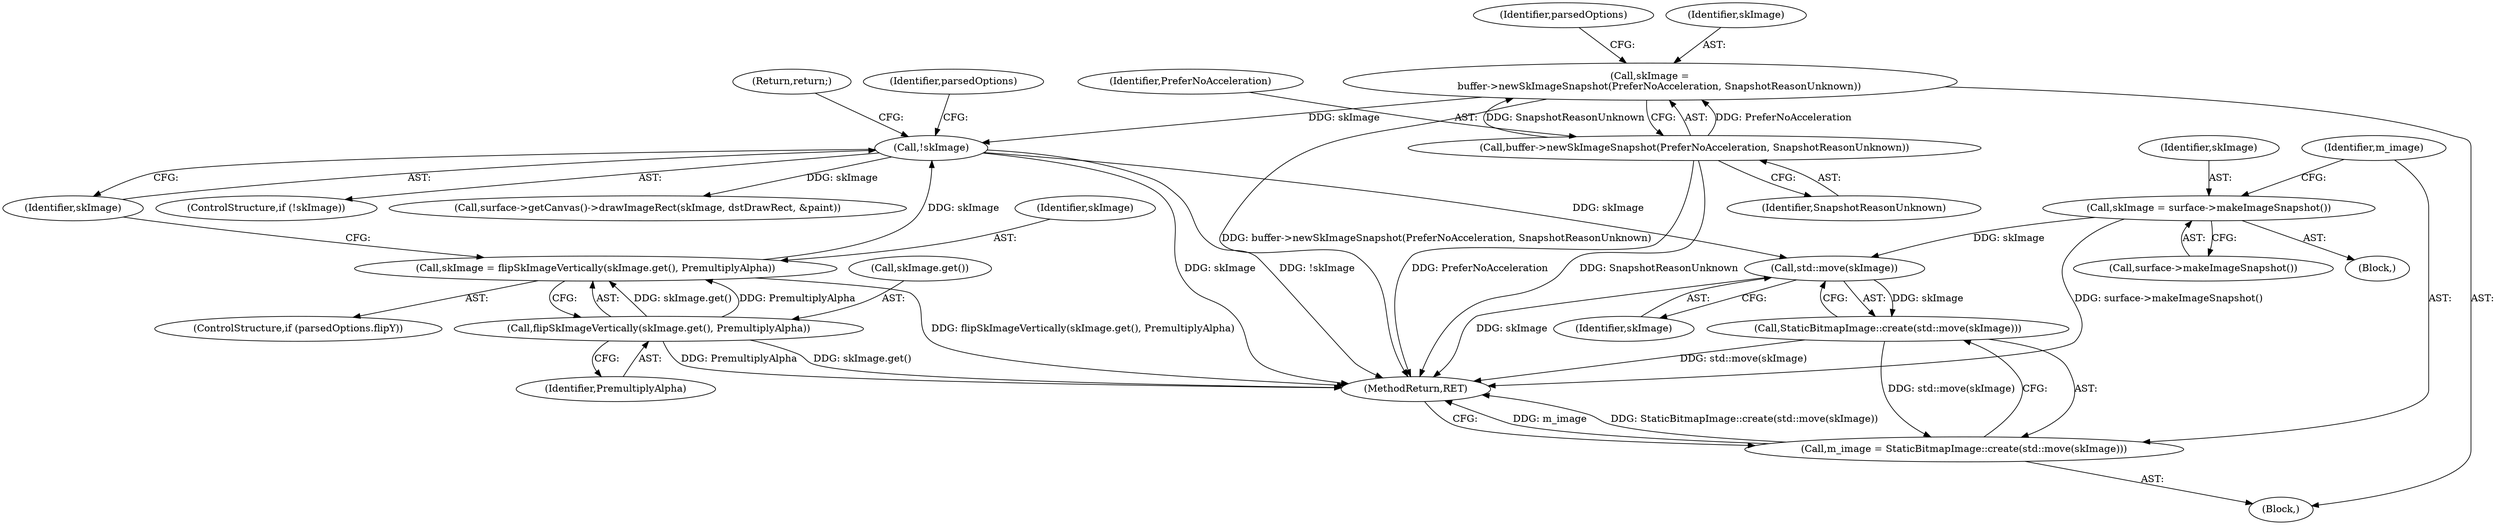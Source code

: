 digraph "0_Chrome_d59a4441697f6253e7dc3f7ae5caad6e5fd2c778@API" {
"1000592" [label="(Call,std::move(skImage))"];
"1000586" [label="(Call,skImage = surface->makeImageSnapshot())"];
"1000544" [label="(Call,!skImage)"];
"1000529" [label="(Call,skImage =\n      buffer->newSkImageSnapshot(PreferNoAcceleration, SnapshotReasonUnknown))"];
"1000531" [label="(Call,buffer->newSkImageSnapshot(PreferNoAcceleration, SnapshotReasonUnknown))"];
"1000538" [label="(Call,skImage = flipSkImageVertically(skImage.get(), PremultiplyAlpha))"];
"1000540" [label="(Call,flipSkImageVertically(skImage.get(), PremultiplyAlpha))"];
"1000591" [label="(Call,StaticBitmapImage::create(std::move(skImage)))"];
"1000589" [label="(Call,m_image = StaticBitmapImage::create(std::move(skImage)))"];
"1000543" [label="(ControlStructure,if (!skImage))"];
"1000589" [label="(Call,m_image = StaticBitmapImage::create(std::move(skImage)))"];
"1000104" [label="(Block,)"];
"1000539" [label="(Identifier,skImage)"];
"1000546" [label="(Return,return;)"];
"1000532" [label="(Identifier,PreferNoAcceleration)"];
"1000538" [label="(Call,skImage = flipSkImageVertically(skImage.get(), PremultiplyAlpha))"];
"1000590" [label="(Identifier,m_image)"];
"1000542" [label="(Identifier,PremultiplyAlpha)"];
"1000529" [label="(Call,skImage =\n      buffer->newSkImageSnapshot(PreferNoAcceleration, SnapshotReasonUnknown))"];
"1000541" [label="(Call,skImage.get())"];
"1000536" [label="(Identifier,parsedOptions)"];
"1000545" [label="(Identifier,skImage)"];
"1000530" [label="(Identifier,skImage)"];
"1000593" [label="(Identifier,skImage)"];
"1000533" [label="(Identifier,SnapshotReasonUnknown)"];
"1000587" [label="(Identifier,skImage)"];
"1000588" [label="(Call,surface->makeImageSnapshot())"];
"1000544" [label="(Call,!skImage)"];
"1000581" [label="(Call,surface->getCanvas()->drawImageRect(skImage, dstDrawRect, &paint))"];
"1000534" [label="(ControlStructure,if (parsedOptions.flipY))"];
"1000551" [label="(Block,)"];
"1000586" [label="(Call,skImage = surface->makeImageSnapshot())"];
"1000591" [label="(Call,StaticBitmapImage::create(std::move(skImage)))"];
"1000549" [label="(Identifier,parsedOptions)"];
"1000540" [label="(Call,flipSkImageVertically(skImage.get(), PremultiplyAlpha))"];
"1000594" [label="(MethodReturn,RET)"];
"1000531" [label="(Call,buffer->newSkImageSnapshot(PreferNoAcceleration, SnapshotReasonUnknown))"];
"1000592" [label="(Call,std::move(skImage))"];
"1000592" -> "1000591"  [label="AST: "];
"1000592" -> "1000593"  [label="CFG: "];
"1000593" -> "1000592"  [label="AST: "];
"1000591" -> "1000592"  [label="CFG: "];
"1000592" -> "1000594"  [label="DDG: skImage"];
"1000592" -> "1000591"  [label="DDG: skImage"];
"1000586" -> "1000592"  [label="DDG: skImage"];
"1000544" -> "1000592"  [label="DDG: skImage"];
"1000586" -> "1000551"  [label="AST: "];
"1000586" -> "1000588"  [label="CFG: "];
"1000587" -> "1000586"  [label="AST: "];
"1000588" -> "1000586"  [label="AST: "];
"1000590" -> "1000586"  [label="CFG: "];
"1000586" -> "1000594"  [label="DDG: surface->makeImageSnapshot()"];
"1000544" -> "1000543"  [label="AST: "];
"1000544" -> "1000545"  [label="CFG: "];
"1000545" -> "1000544"  [label="AST: "];
"1000546" -> "1000544"  [label="CFG: "];
"1000549" -> "1000544"  [label="CFG: "];
"1000544" -> "1000594"  [label="DDG: skImage"];
"1000544" -> "1000594"  [label="DDG: !skImage"];
"1000529" -> "1000544"  [label="DDG: skImage"];
"1000538" -> "1000544"  [label="DDG: skImage"];
"1000544" -> "1000581"  [label="DDG: skImage"];
"1000529" -> "1000104"  [label="AST: "];
"1000529" -> "1000531"  [label="CFG: "];
"1000530" -> "1000529"  [label="AST: "];
"1000531" -> "1000529"  [label="AST: "];
"1000536" -> "1000529"  [label="CFG: "];
"1000529" -> "1000594"  [label="DDG: buffer->newSkImageSnapshot(PreferNoAcceleration, SnapshotReasonUnknown)"];
"1000531" -> "1000529"  [label="DDG: PreferNoAcceleration"];
"1000531" -> "1000529"  [label="DDG: SnapshotReasonUnknown"];
"1000531" -> "1000533"  [label="CFG: "];
"1000532" -> "1000531"  [label="AST: "];
"1000533" -> "1000531"  [label="AST: "];
"1000531" -> "1000594"  [label="DDG: SnapshotReasonUnknown"];
"1000531" -> "1000594"  [label="DDG: PreferNoAcceleration"];
"1000538" -> "1000534"  [label="AST: "];
"1000538" -> "1000540"  [label="CFG: "];
"1000539" -> "1000538"  [label="AST: "];
"1000540" -> "1000538"  [label="AST: "];
"1000545" -> "1000538"  [label="CFG: "];
"1000538" -> "1000594"  [label="DDG: flipSkImageVertically(skImage.get(), PremultiplyAlpha)"];
"1000540" -> "1000538"  [label="DDG: skImage.get()"];
"1000540" -> "1000538"  [label="DDG: PremultiplyAlpha"];
"1000540" -> "1000542"  [label="CFG: "];
"1000541" -> "1000540"  [label="AST: "];
"1000542" -> "1000540"  [label="AST: "];
"1000540" -> "1000594"  [label="DDG: PremultiplyAlpha"];
"1000540" -> "1000594"  [label="DDG: skImage.get()"];
"1000591" -> "1000589"  [label="AST: "];
"1000589" -> "1000591"  [label="CFG: "];
"1000591" -> "1000594"  [label="DDG: std::move(skImage)"];
"1000591" -> "1000589"  [label="DDG: std::move(skImage)"];
"1000589" -> "1000104"  [label="AST: "];
"1000590" -> "1000589"  [label="AST: "];
"1000594" -> "1000589"  [label="CFG: "];
"1000589" -> "1000594"  [label="DDG: m_image"];
"1000589" -> "1000594"  [label="DDG: StaticBitmapImage::create(std::move(skImage))"];
}
